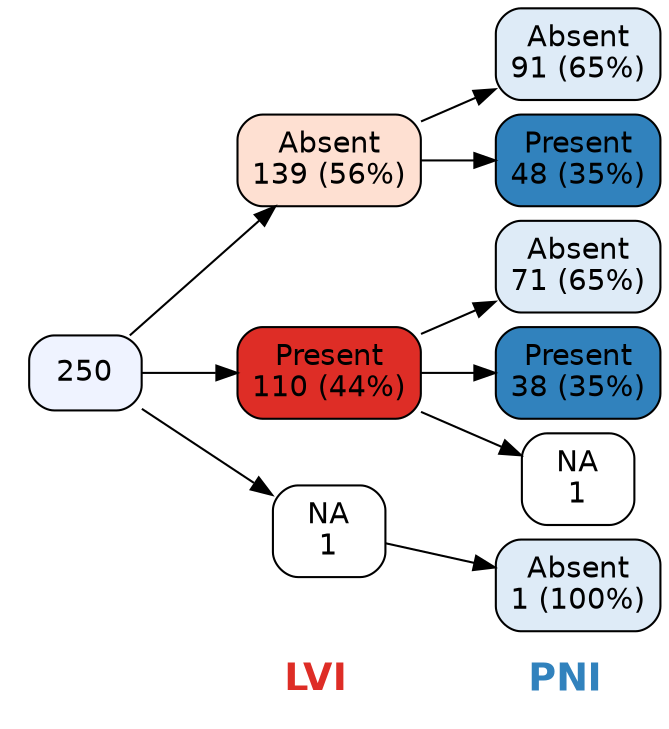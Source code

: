 digraph vtree {
graph [layout = dot, compound=true, nodesep=0.1, ranksep=0.5, fontsize=12]
node [fontname = Helvetica, fontcolor = black,shape = rectangle, color = black,margin=0.1]
rankdir=LR;
Node_L0[style=invisible]
Node_L1[label=<<FONT POINT-SIZE="18"><FONT COLOR="#DE2D26"><B>LVI  </B></FONT></FONT><BR/>> shape=none margin=0]
Node_L2[label=<<FONT POINT-SIZE="18"><FONT COLOR="#3182BD"><B>PNI  </B></FONT></FONT><BR/>> shape=none margin=0]

edge[style=invis];
Node_L0->Node_L1->Node_L2

edge[style=solid]
Node_1->Node_2 Node_1->Node_3 Node_1->Node_4
Node_2->Node_5 Node_2->Node_6
Node_3->Node_7 Node_3->Node_8 Node_3->Node_9
Node_4->Node_10

Node_1[label=<250> color=black style="rounded,filled" fillcolor=<#EFF3FF>]
Node_2[label=<Absent<BR/>139 (56%)> color=black style="rounded,filled" fillcolor=<#FEE0D2>  ]
Node_1[label=<250> color=black style="rounded,filled" fillcolor=<#EFF3FF>]
Node_3[label=<Present<BR/>110 (44%)> color=black style="rounded,filled" fillcolor=<#DE2D26>  ]
Node_1[label=<250> color=black style="rounded,filled" fillcolor=<#EFF3FF>]
Node_4[label=<NA<BR/>1> color=black style="rounded,filled" fillcolor=<white>  ]
Node_5[label=<Absent<BR/>91 (65%)> color=black style="rounded,filled" fillcolor=<#DEEBF7>  ]
Node_6[label=<Present<BR/>48 (35%)> color=black style="rounded,filled" fillcolor=<#3182BD>  ]
Node_7[label=<Absent<BR/>71 (65%)> color=black style="rounded,filled" fillcolor=<#DEEBF7>  ]
Node_8[label=<Present<BR/>38 (35%)> color=black style="rounded,filled" fillcolor=<#3182BD>  ]
Node_9[label=<NA<BR/>1> color=black style="rounded,filled" fillcolor=<white>  ]
Node_10[label=<Absent<BR/>1 (100%)> color=black style="rounded,filled" fillcolor=<#DEEBF7>  ]

}

